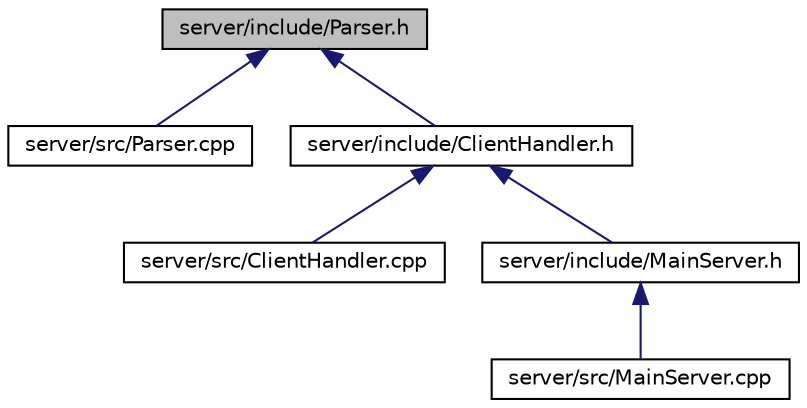 digraph "server/include/Parser.h"
{
 // INTERACTIVE_SVG=YES
 // LATEX_PDF_SIZE
  edge [fontname="Helvetica",fontsize="10",labelfontname="Helvetica",labelfontsize="10"];
  node [fontname="Helvetica",fontsize="10",shape=record];
  Node1 [label="server/include/Parser.h",height=0.2,width=0.4,color="black", fillcolor="grey75", style="filled", fontcolor="black",tooltip="Provides utility functions for parsing configurations and messages."];
  Node1 -> Node2 [dir="back",color="midnightblue",fontsize="10",style="solid",fontname="Helvetica"];
  Node2 [label="server/src/Parser.cpp",height=0.2,width=0.4,color="black", fillcolor="white", style="filled",URL="$server_2src_2Parser_8cpp.html",tooltip=" "];
  Node1 -> Node3 [dir="back",color="midnightblue",fontsize="10",style="solid",fontname="Helvetica"];
  Node3 [label="server/include/ClientHandler.h",height=0.2,width=0.4,color="black", fillcolor="white", style="filled",URL="$ClientHandler_8h.html",tooltip="Handles individual client connections for the riddle game server."];
  Node3 -> Node4 [dir="back",color="midnightblue",fontsize="10",style="solid",fontname="Helvetica"];
  Node4 [label="server/src/ClientHandler.cpp",height=0.2,width=0.4,color="black", fillcolor="white", style="filled",URL="$ClientHandler_8cpp.html",tooltip=" "];
  Node3 -> Node5 [dir="back",color="midnightblue",fontsize="10",style="solid",fontname="Helvetica"];
  Node5 [label="server/include/MainServer.h",height=0.2,width=0.4,color="black", fillcolor="white", style="filled",URL="$MainServer_8h.html",tooltip="Manages the main server operations for the riddle game."];
  Node5 -> Node6 [dir="back",color="midnightblue",fontsize="10",style="solid",fontname="Helvetica"];
  Node6 [label="server/src/MainServer.cpp",height=0.2,width=0.4,color="black", fillcolor="white", style="filled",URL="$MainServer_8cpp.html",tooltip=" "];
}
